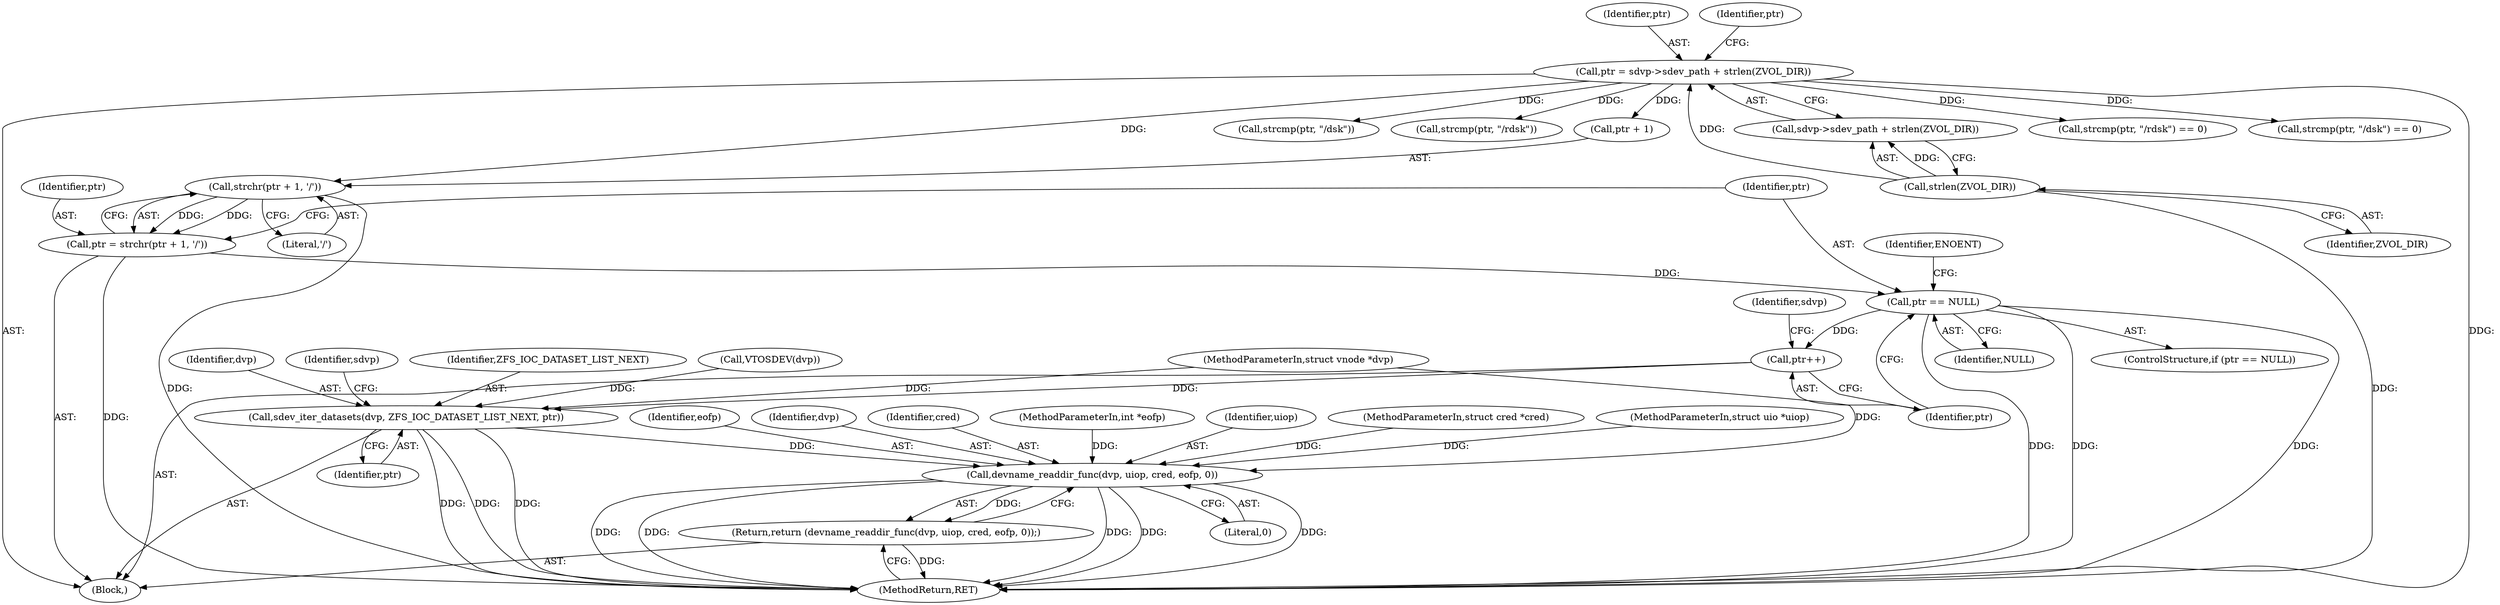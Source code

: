 digraph "0_illumos-gate_d65686849024838243515b5c40ae2c479460b4b5@API" {
"1000227" [label="(Call,strchr(ptr + 1, '/'))"];
"1000184" [label="(Call,ptr = sdvp->sdev_path + strlen(ZVOL_DIR))"];
"1000190" [label="(Call,strlen(ZVOL_DIR))"];
"1000225" [label="(Call,ptr = strchr(ptr + 1, '/'))"];
"1000233" [label="(Call,ptr == NULL)"];
"1000238" [label="(Call,ptr++)"];
"1000245" [label="(Call,sdev_iter_datasets(dvp, ZFS_IOC_DATASET_LIST_NEXT, ptr))"];
"1000256" [label="(Call,devname_readdir_func(dvp, uiop, cred, eofp, 0))"];
"1000255" [label="(Return,return (devname_readdir_func(dvp, uiop, cred, eofp, 0));)"];
"1000260" [label="(Identifier,eofp)"];
"1000228" [label="(Call,ptr + 1)"];
"1000195" [label="(Call,strcmp(ptr, \"/dsk\"))"];
"1000246" [label="(Identifier,dvp)"];
"1000227" [label="(Call,strchr(ptr + 1, '/'))"];
"1000190" [label="(Call,strlen(ZVOL_DIR))"];
"1000101" [label="(MethodParameterIn,struct vnode *dvp)"];
"1000185" [label="(Identifier,ptr)"];
"1000234" [label="(Identifier,ptr)"];
"1000245" [label="(Call,sdev_iter_datasets(dvp, ZFS_IOC_DATASET_LIST_NEXT, ptr))"];
"1000261" [label="(Literal,0)"];
"1000256" [label="(Call,devname_readdir_func(dvp, uiop, cred, eofp, 0))"];
"1000196" [label="(Identifier,ptr)"];
"1000226" [label="(Identifier,ptr)"];
"1000233" [label="(Call,ptr == NULL)"];
"1000225" [label="(Call,ptr = strchr(ptr + 1, '/'))"];
"1000237" [label="(Identifier,ENOENT)"];
"1000239" [label="(Identifier,ptr)"];
"1000257" [label="(Identifier,dvp)"];
"1000259" [label="(Identifier,cred)"];
"1000252" [label="(Identifier,sdvp)"];
"1000200" [label="(Call,strcmp(ptr, \"/rdsk\"))"];
"1000235" [label="(Identifier,NULL)"];
"1000262" [label="(MethodReturn,RET)"];
"1000186" [label="(Call,sdvp->sdev_path + strlen(ZVOL_DIR))"];
"1000243" [label="(Identifier,sdvp)"];
"1000104" [label="(MethodParameterIn,int *eofp)"];
"1000107" [label="(Block,)"];
"1000248" [label="(Identifier,ptr)"];
"1000232" [label="(ControlStructure,if (ptr == NULL))"];
"1000238" [label="(Call,ptr++)"];
"1000258" [label="(Identifier,uiop)"];
"1000199" [label="(Call,strcmp(ptr, \"/rdsk\") == 0)"];
"1000231" [label="(Literal,'/')"];
"1000255" [label="(Return,return (devname_readdir_func(dvp, uiop, cred, eofp, 0));)"];
"1000194" [label="(Call,strcmp(ptr, \"/dsk\") == 0)"];
"1000247" [label="(Identifier,ZFS_IOC_DATASET_LIST_NEXT)"];
"1000184" [label="(Call,ptr = sdvp->sdev_path + strlen(ZVOL_DIR))"];
"1000191" [label="(Identifier,ZVOL_DIR)"];
"1000103" [label="(MethodParameterIn,struct cred *cred)"];
"1000102" [label="(MethodParameterIn,struct uio *uiop)"];
"1000111" [label="(Call,VTOSDEV(dvp))"];
"1000227" -> "1000225"  [label="AST: "];
"1000227" -> "1000231"  [label="CFG: "];
"1000228" -> "1000227"  [label="AST: "];
"1000231" -> "1000227"  [label="AST: "];
"1000225" -> "1000227"  [label="CFG: "];
"1000227" -> "1000262"  [label="DDG: "];
"1000227" -> "1000225"  [label="DDG: "];
"1000227" -> "1000225"  [label="DDG: "];
"1000184" -> "1000227"  [label="DDG: "];
"1000184" -> "1000107"  [label="AST: "];
"1000184" -> "1000186"  [label="CFG: "];
"1000185" -> "1000184"  [label="AST: "];
"1000186" -> "1000184"  [label="AST: "];
"1000196" -> "1000184"  [label="CFG: "];
"1000184" -> "1000262"  [label="DDG: "];
"1000190" -> "1000184"  [label="DDG: "];
"1000184" -> "1000194"  [label="DDG: "];
"1000184" -> "1000195"  [label="DDG: "];
"1000184" -> "1000199"  [label="DDG: "];
"1000184" -> "1000200"  [label="DDG: "];
"1000184" -> "1000228"  [label="DDG: "];
"1000190" -> "1000186"  [label="AST: "];
"1000190" -> "1000191"  [label="CFG: "];
"1000191" -> "1000190"  [label="AST: "];
"1000186" -> "1000190"  [label="CFG: "];
"1000190" -> "1000262"  [label="DDG: "];
"1000190" -> "1000186"  [label="DDG: "];
"1000225" -> "1000107"  [label="AST: "];
"1000226" -> "1000225"  [label="AST: "];
"1000234" -> "1000225"  [label="CFG: "];
"1000225" -> "1000262"  [label="DDG: "];
"1000225" -> "1000233"  [label="DDG: "];
"1000233" -> "1000232"  [label="AST: "];
"1000233" -> "1000235"  [label="CFG: "];
"1000234" -> "1000233"  [label="AST: "];
"1000235" -> "1000233"  [label="AST: "];
"1000237" -> "1000233"  [label="CFG: "];
"1000239" -> "1000233"  [label="CFG: "];
"1000233" -> "1000262"  [label="DDG: "];
"1000233" -> "1000262"  [label="DDG: "];
"1000233" -> "1000262"  [label="DDG: "];
"1000233" -> "1000238"  [label="DDG: "];
"1000238" -> "1000107"  [label="AST: "];
"1000238" -> "1000239"  [label="CFG: "];
"1000239" -> "1000238"  [label="AST: "];
"1000243" -> "1000238"  [label="CFG: "];
"1000238" -> "1000245"  [label="DDG: "];
"1000245" -> "1000107"  [label="AST: "];
"1000245" -> "1000248"  [label="CFG: "];
"1000246" -> "1000245"  [label="AST: "];
"1000247" -> "1000245"  [label="AST: "];
"1000248" -> "1000245"  [label="AST: "];
"1000252" -> "1000245"  [label="CFG: "];
"1000245" -> "1000262"  [label="DDG: "];
"1000245" -> "1000262"  [label="DDG: "];
"1000245" -> "1000262"  [label="DDG: "];
"1000111" -> "1000245"  [label="DDG: "];
"1000101" -> "1000245"  [label="DDG: "];
"1000245" -> "1000256"  [label="DDG: "];
"1000256" -> "1000255"  [label="AST: "];
"1000256" -> "1000261"  [label="CFG: "];
"1000257" -> "1000256"  [label="AST: "];
"1000258" -> "1000256"  [label="AST: "];
"1000259" -> "1000256"  [label="AST: "];
"1000260" -> "1000256"  [label="AST: "];
"1000261" -> "1000256"  [label="AST: "];
"1000255" -> "1000256"  [label="CFG: "];
"1000256" -> "1000262"  [label="DDG: "];
"1000256" -> "1000262"  [label="DDG: "];
"1000256" -> "1000262"  [label="DDG: "];
"1000256" -> "1000262"  [label="DDG: "];
"1000256" -> "1000262"  [label="DDG: "];
"1000256" -> "1000255"  [label="DDG: "];
"1000101" -> "1000256"  [label="DDG: "];
"1000102" -> "1000256"  [label="DDG: "];
"1000103" -> "1000256"  [label="DDG: "];
"1000104" -> "1000256"  [label="DDG: "];
"1000255" -> "1000107"  [label="AST: "];
"1000262" -> "1000255"  [label="CFG: "];
"1000255" -> "1000262"  [label="DDG: "];
}
